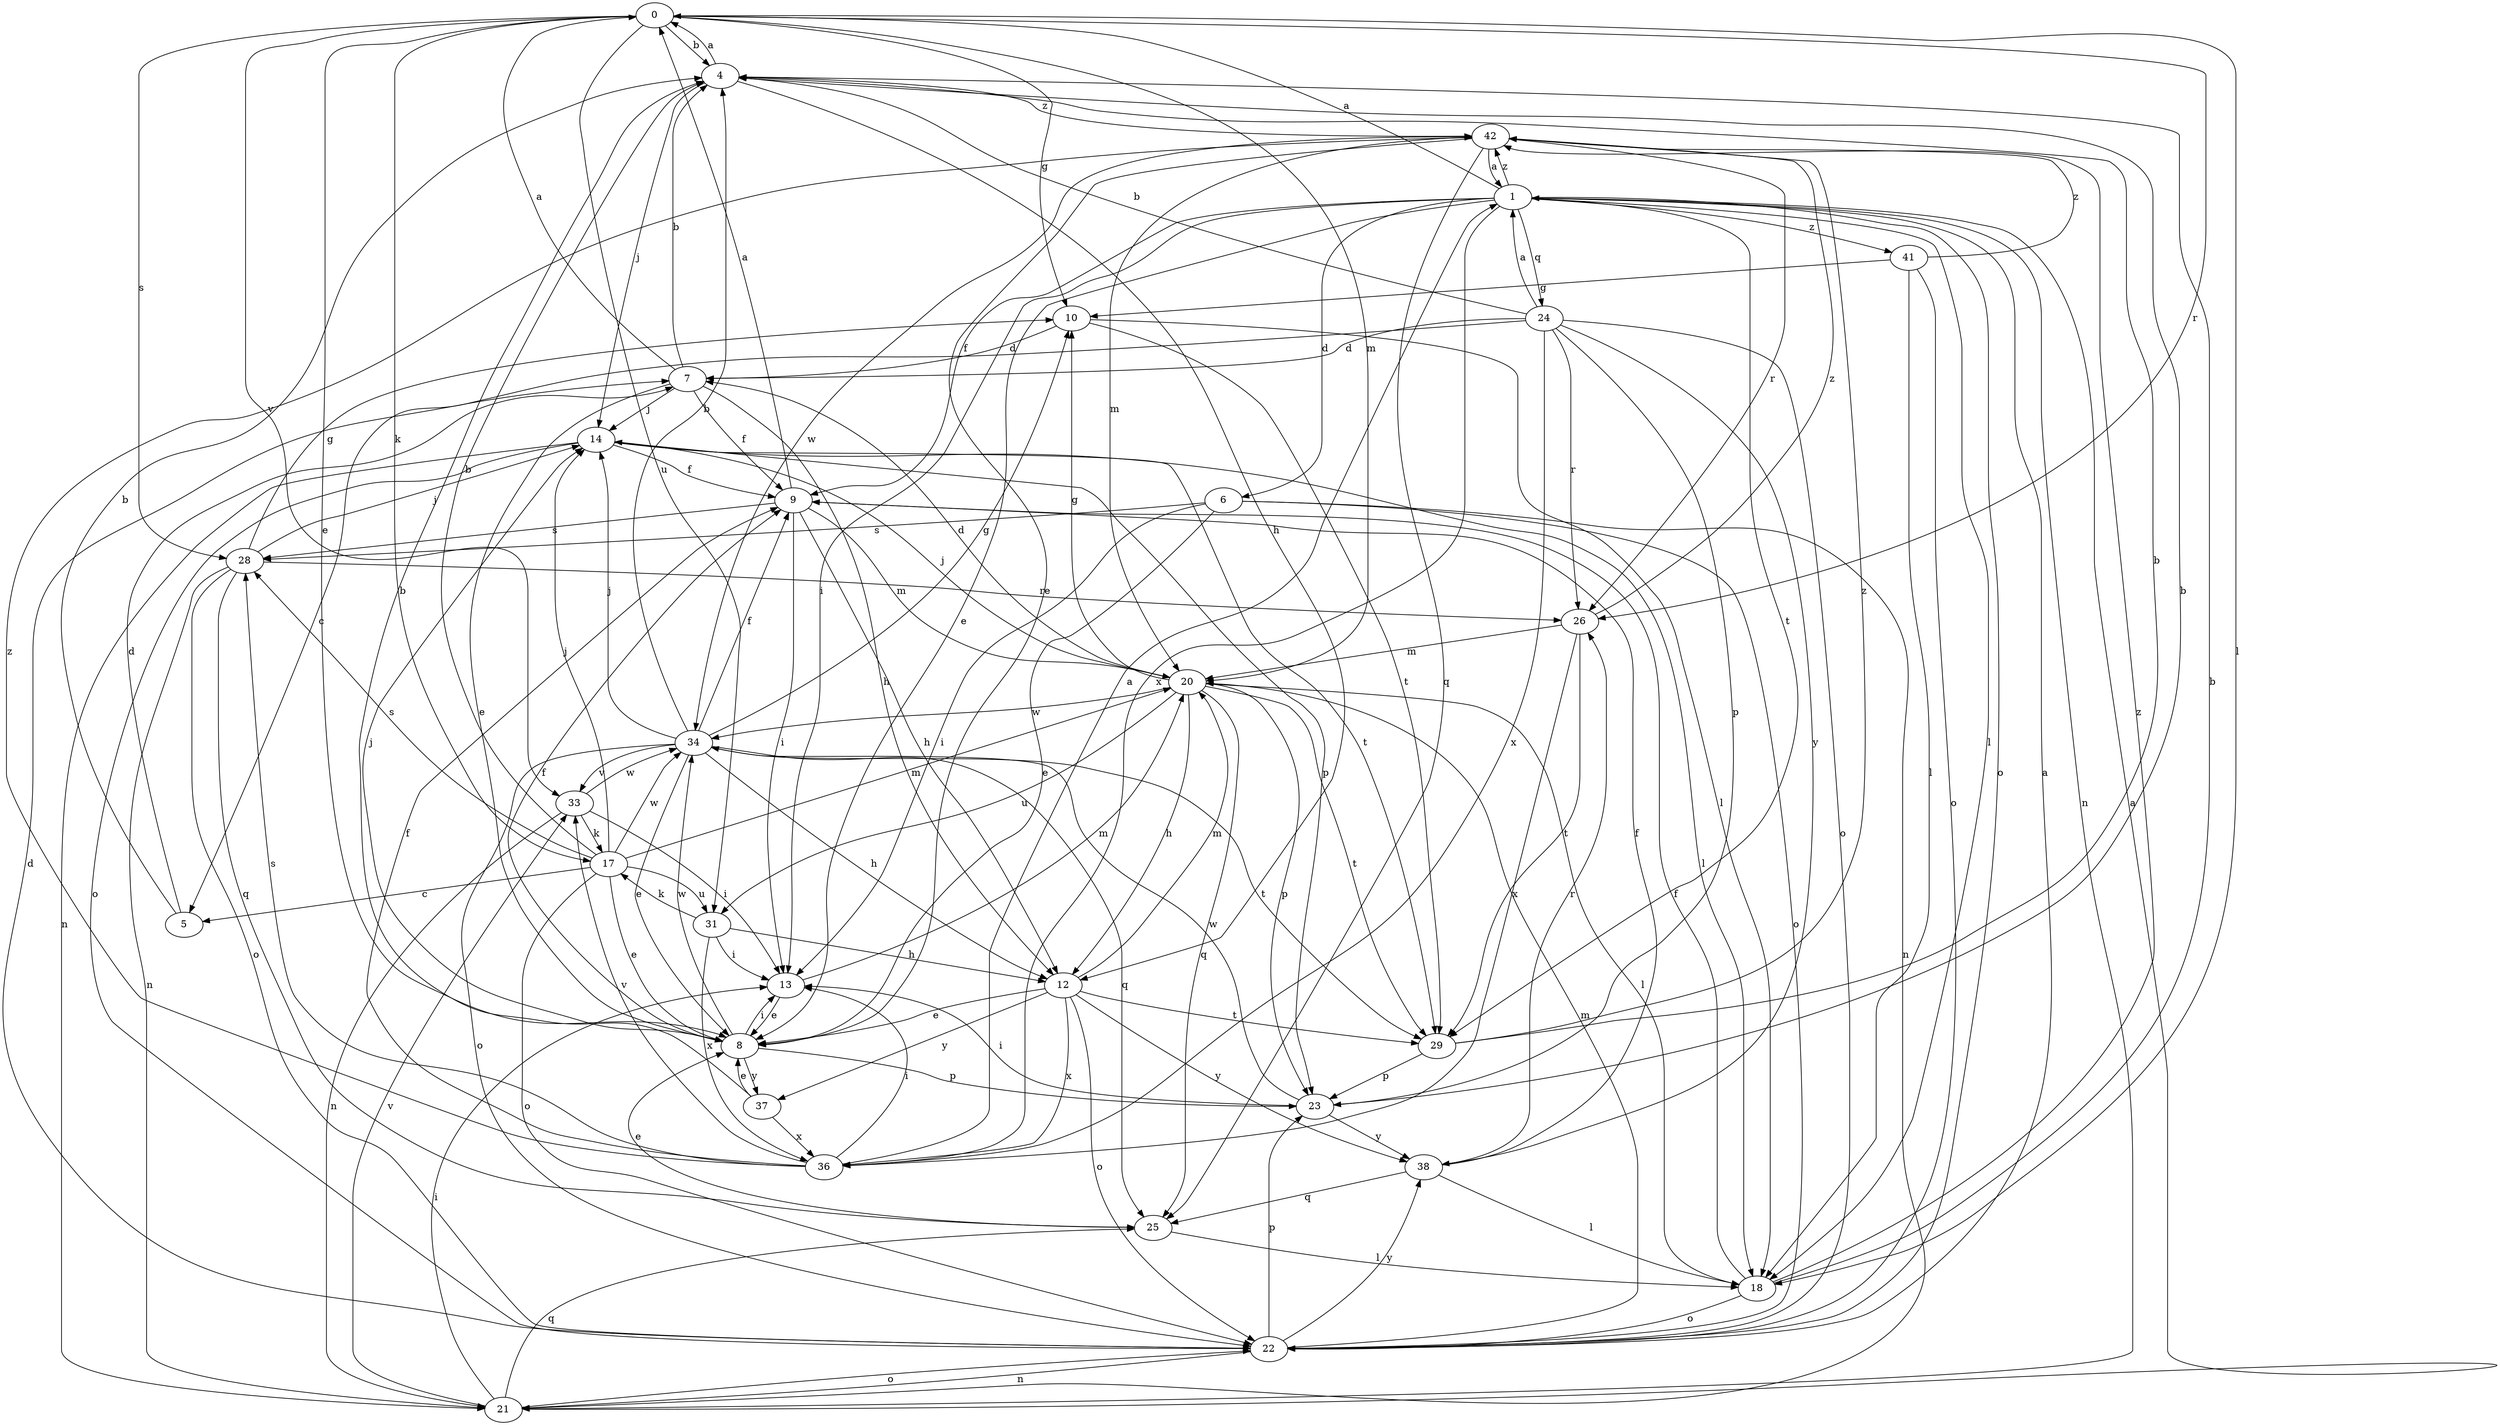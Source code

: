strict digraph  {
0;
1;
4;
5;
6;
7;
8;
9;
10;
12;
13;
14;
17;
18;
20;
21;
22;
23;
24;
25;
26;
28;
29;
31;
33;
34;
36;
37;
38;
41;
42;
0 -> 4  [label=b];
0 -> 8  [label=e];
0 -> 10  [label=g];
0 -> 17  [label=k];
0 -> 18  [label=l];
0 -> 20  [label=m];
0 -> 26  [label=r];
0 -> 28  [label=s];
0 -> 31  [label=u];
0 -> 33  [label=v];
1 -> 0  [label=a];
1 -> 6  [label=d];
1 -> 8  [label=e];
1 -> 9  [label=f];
1 -> 13  [label=i];
1 -> 18  [label=l];
1 -> 21  [label=n];
1 -> 22  [label=o];
1 -> 24  [label=q];
1 -> 29  [label=t];
1 -> 36  [label=x];
1 -> 41  [label=z];
1 -> 42  [label=z];
4 -> 0  [label=a];
4 -> 12  [label=h];
4 -> 14  [label=j];
4 -> 42  [label=z];
5 -> 4  [label=b];
5 -> 7  [label=d];
6 -> 8  [label=e];
6 -> 13  [label=i];
6 -> 21  [label=n];
6 -> 22  [label=o];
6 -> 28  [label=s];
7 -> 0  [label=a];
7 -> 4  [label=b];
7 -> 8  [label=e];
7 -> 9  [label=f];
7 -> 12  [label=h];
7 -> 14  [label=j];
8 -> 9  [label=f];
8 -> 13  [label=i];
8 -> 14  [label=j];
8 -> 23  [label=p];
8 -> 34  [label=w];
8 -> 37  [label=y];
9 -> 0  [label=a];
9 -> 12  [label=h];
9 -> 13  [label=i];
9 -> 20  [label=m];
9 -> 28  [label=s];
10 -> 7  [label=d];
10 -> 18  [label=l];
10 -> 29  [label=t];
12 -> 8  [label=e];
12 -> 20  [label=m];
12 -> 22  [label=o];
12 -> 29  [label=t];
12 -> 36  [label=x];
12 -> 37  [label=y];
12 -> 38  [label=y];
13 -> 8  [label=e];
13 -> 20  [label=m];
14 -> 9  [label=f];
14 -> 18  [label=l];
14 -> 21  [label=n];
14 -> 22  [label=o];
14 -> 23  [label=p];
14 -> 29  [label=t];
17 -> 4  [label=b];
17 -> 5  [label=c];
17 -> 8  [label=e];
17 -> 14  [label=j];
17 -> 20  [label=m];
17 -> 22  [label=o];
17 -> 28  [label=s];
17 -> 31  [label=u];
17 -> 34  [label=w];
18 -> 4  [label=b];
18 -> 9  [label=f];
18 -> 22  [label=o];
18 -> 42  [label=z];
20 -> 7  [label=d];
20 -> 10  [label=g];
20 -> 12  [label=h];
20 -> 14  [label=j];
20 -> 18  [label=l];
20 -> 23  [label=p];
20 -> 25  [label=q];
20 -> 29  [label=t];
20 -> 31  [label=u];
20 -> 34  [label=w];
21 -> 1  [label=a];
21 -> 13  [label=i];
21 -> 22  [label=o];
21 -> 25  [label=q];
21 -> 33  [label=v];
22 -> 1  [label=a];
22 -> 7  [label=d];
22 -> 20  [label=m];
22 -> 21  [label=n];
22 -> 23  [label=p];
22 -> 38  [label=y];
23 -> 4  [label=b];
23 -> 13  [label=i];
23 -> 34  [label=w];
23 -> 38  [label=y];
24 -> 1  [label=a];
24 -> 4  [label=b];
24 -> 5  [label=c];
24 -> 7  [label=d];
24 -> 22  [label=o];
24 -> 23  [label=p];
24 -> 26  [label=r];
24 -> 36  [label=x];
24 -> 38  [label=y];
25 -> 8  [label=e];
25 -> 18  [label=l];
26 -> 20  [label=m];
26 -> 29  [label=t];
26 -> 36  [label=x];
26 -> 42  [label=z];
28 -> 10  [label=g];
28 -> 14  [label=j];
28 -> 21  [label=n];
28 -> 22  [label=o];
28 -> 25  [label=q];
28 -> 26  [label=r];
29 -> 4  [label=b];
29 -> 23  [label=p];
29 -> 42  [label=z];
31 -> 12  [label=h];
31 -> 13  [label=i];
31 -> 17  [label=k];
31 -> 36  [label=x];
33 -> 13  [label=i];
33 -> 17  [label=k];
33 -> 21  [label=n];
33 -> 34  [label=w];
34 -> 4  [label=b];
34 -> 8  [label=e];
34 -> 9  [label=f];
34 -> 10  [label=g];
34 -> 12  [label=h];
34 -> 14  [label=j];
34 -> 22  [label=o];
34 -> 25  [label=q];
34 -> 29  [label=t];
34 -> 33  [label=v];
36 -> 1  [label=a];
36 -> 9  [label=f];
36 -> 13  [label=i];
36 -> 28  [label=s];
36 -> 33  [label=v];
36 -> 42  [label=z];
37 -> 4  [label=b];
37 -> 8  [label=e];
37 -> 36  [label=x];
38 -> 9  [label=f];
38 -> 18  [label=l];
38 -> 25  [label=q];
38 -> 26  [label=r];
41 -> 10  [label=g];
41 -> 18  [label=l];
41 -> 22  [label=o];
41 -> 42  [label=z];
42 -> 1  [label=a];
42 -> 8  [label=e];
42 -> 20  [label=m];
42 -> 25  [label=q];
42 -> 26  [label=r];
42 -> 34  [label=w];
}
